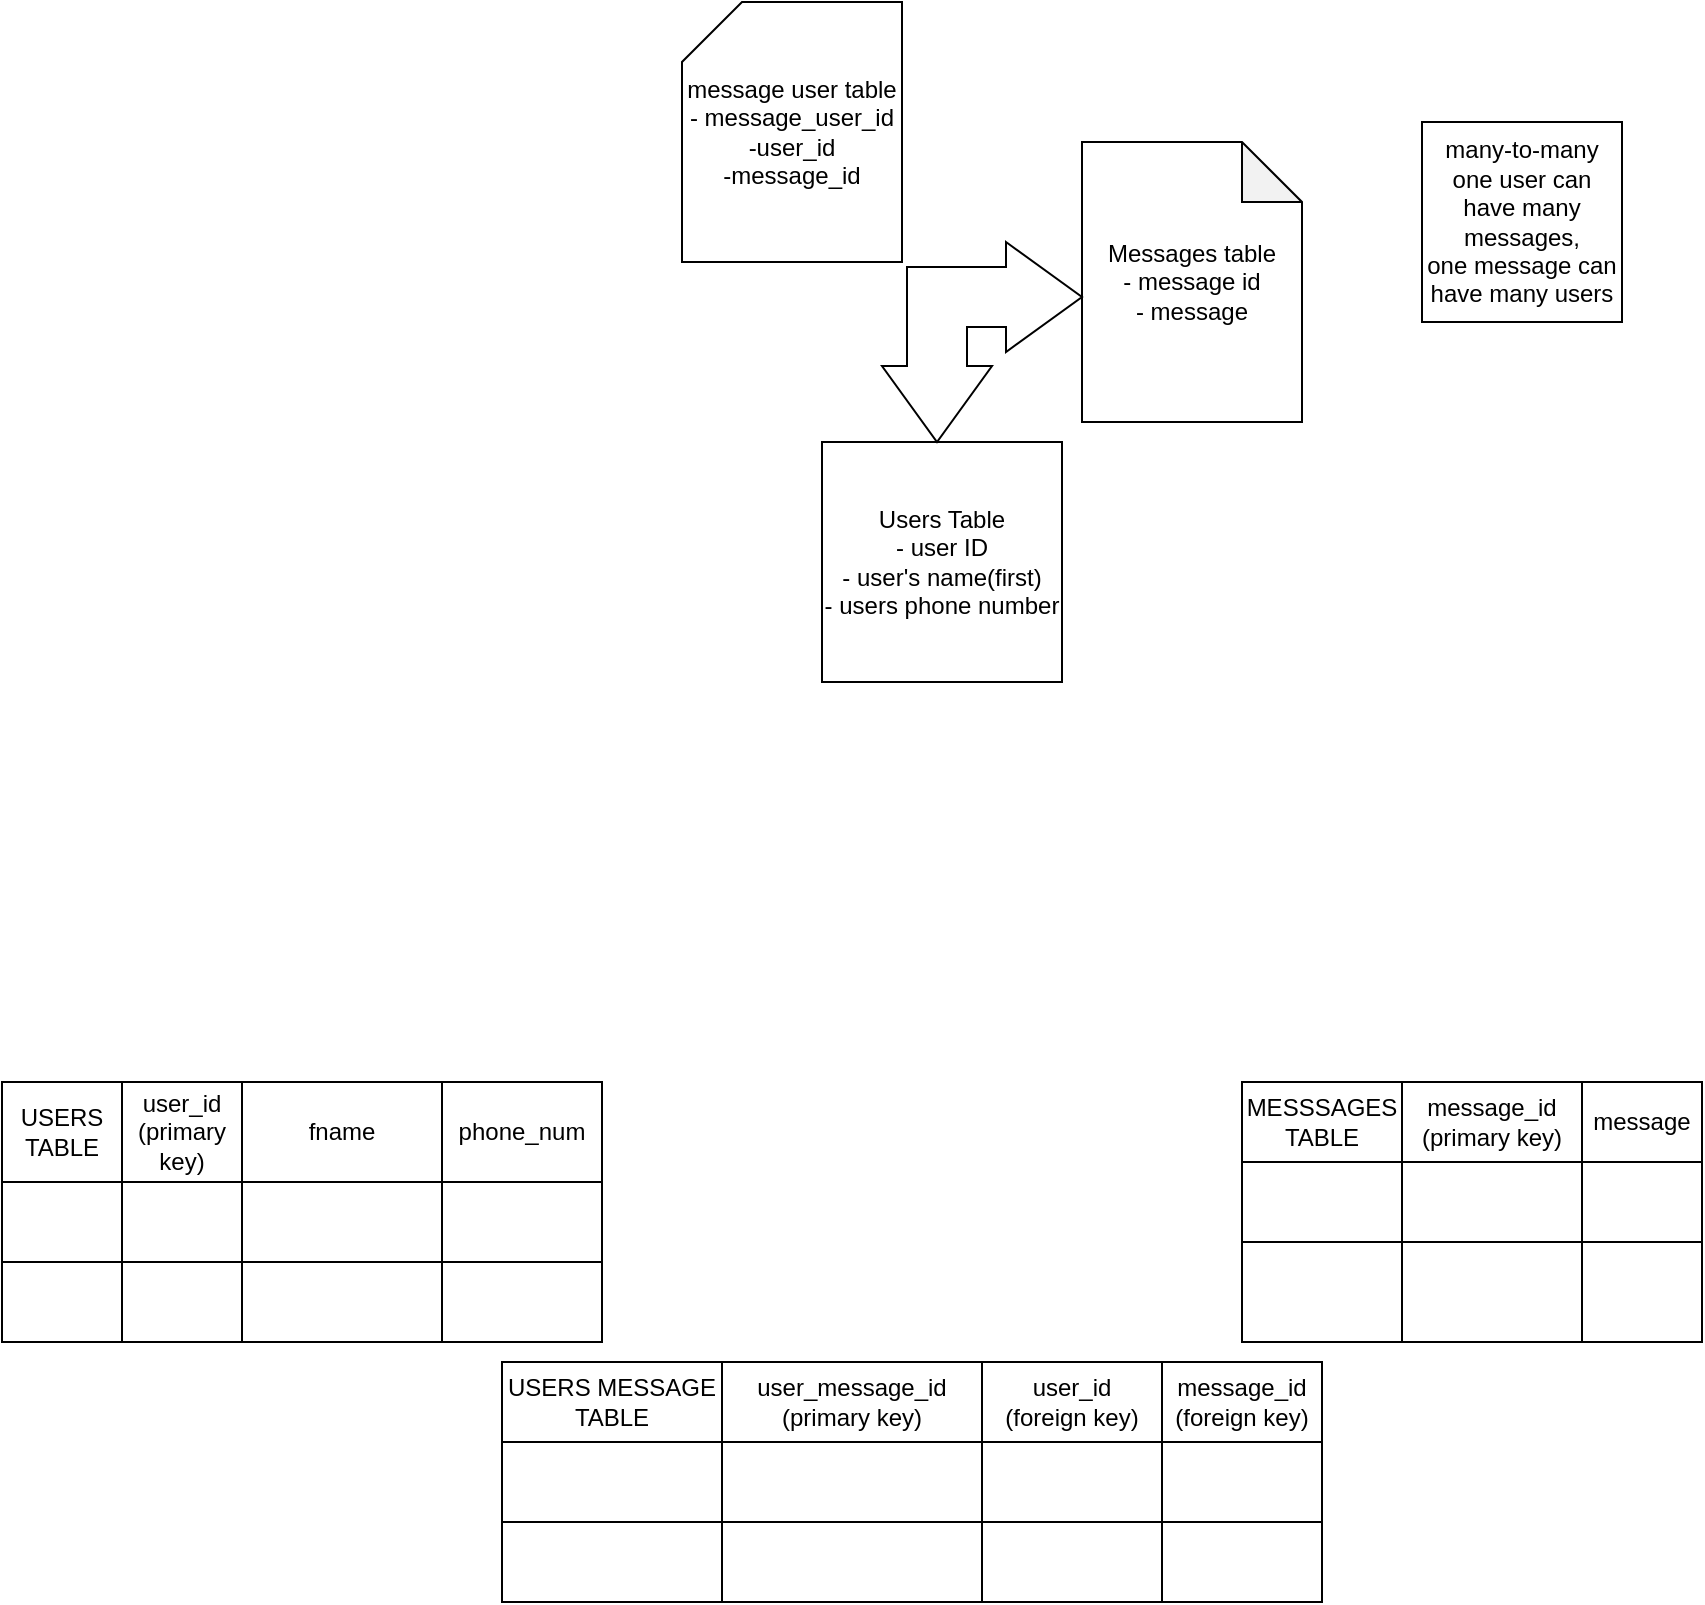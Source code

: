 <mxfile version="13.7.7" type="github">
  <diagram id="KNriQeZR3AUl86Truulk" name="Page-1">
    <mxGraphModel dx="848" dy="528" grid="1" gridSize="10" guides="1" tooltips="1" connect="1" arrows="1" fold="1" page="1" pageScale="1" pageWidth="850" pageHeight="1100" math="0" shadow="0">
      <root>
        <mxCell id="0" />
        <mxCell id="1" parent="0" />
        <mxCell id="3yqHeedNnQY73m_kB09l-55" value="Users Table&lt;br&gt;- user ID&lt;br&gt;- user&#39;s name(first)&lt;br&gt;- users phone number" style="whiteSpace=wrap;html=1;aspect=fixed;" parent="1" vertex="1">
          <mxGeometry x="410" y="230" width="120" height="120" as="geometry" />
        </mxCell>
        <mxCell id="3yqHeedNnQY73m_kB09l-56" value="Messages table&lt;br&gt;- message id&lt;br&gt;- message&lt;br&gt;" style="shape=note;whiteSpace=wrap;html=1;backgroundOutline=1;darkOpacity=0.05;" parent="1" vertex="1">
          <mxGeometry x="540" y="80" width="110" height="140" as="geometry" />
        </mxCell>
        <mxCell id="3yqHeedNnQY73m_kB09l-57" value="many-to-many&lt;br&gt;one user can have many messages,&lt;br&gt;one message can have many users" style="whiteSpace=wrap;html=1;aspect=fixed;" parent="1" vertex="1">
          <mxGeometry x="710" y="70" width="100" height="100" as="geometry" />
        </mxCell>
        <mxCell id="3yqHeedNnQY73m_kB09l-59" value="message user table&lt;br&gt;- message_user_id&lt;br&gt;-user_id&lt;br&gt;-message_id" style="shape=card;whiteSpace=wrap;html=1;" parent="1" vertex="1">
          <mxGeometry x="340" y="10" width="110" height="130" as="geometry" />
        </mxCell>
        <mxCell id="3yqHeedNnQY73m_kB09l-61" value="" style="shape=table;html=1;whiteSpace=wrap;startSize=0;container=1;collapsible=0;childLayout=tableLayout;" parent="1" vertex="1">
          <mxGeometry y="550" width="300" height="130" as="geometry" />
        </mxCell>
        <mxCell id="3yqHeedNnQY73m_kB09l-62" value="" style="shape=partialRectangle;html=1;whiteSpace=wrap;collapsible=0;dropTarget=0;pointerEvents=0;fillColor=none;top=0;left=0;bottom=0;right=0;points=[[0,0.5],[1,0.5]];portConstraint=eastwest;" parent="3yqHeedNnQY73m_kB09l-61" vertex="1">
          <mxGeometry width="300" height="50" as="geometry" />
        </mxCell>
        <mxCell id="3yqHeedNnQY73m_kB09l-63" value="USERS TABLE" style="shape=partialRectangle;html=1;whiteSpace=wrap;connectable=0;overflow=hidden;fillColor=none;top=0;left=0;bottom=0;right=0;" parent="3yqHeedNnQY73m_kB09l-62" vertex="1">
          <mxGeometry width="60" height="50" as="geometry" />
        </mxCell>
        <mxCell id="3yqHeedNnQY73m_kB09l-64" value="user_id (primary key)" style="shape=partialRectangle;html=1;whiteSpace=wrap;connectable=0;overflow=hidden;fillColor=none;top=0;left=0;bottom=0;right=0;" parent="3yqHeedNnQY73m_kB09l-62" vertex="1">
          <mxGeometry x="60" width="60" height="50" as="geometry" />
        </mxCell>
        <mxCell id="3yqHeedNnQY73m_kB09l-65" value="fname" style="shape=partialRectangle;html=1;whiteSpace=wrap;connectable=0;overflow=hidden;fillColor=none;top=0;left=0;bottom=0;right=0;" parent="3yqHeedNnQY73m_kB09l-62" vertex="1">
          <mxGeometry x="120" width="100" height="50" as="geometry" />
        </mxCell>
        <mxCell id="3yqHeedNnQY73m_kB09l-66" value="phone_num" style="shape=partialRectangle;html=1;whiteSpace=wrap;connectable=0;overflow=hidden;fillColor=none;top=0;left=0;bottom=0;right=0;" parent="3yqHeedNnQY73m_kB09l-62" vertex="1">
          <mxGeometry x="220" width="80" height="50" as="geometry" />
        </mxCell>
        <mxCell id="3yqHeedNnQY73m_kB09l-67" value="" style="shape=partialRectangle;html=1;whiteSpace=wrap;collapsible=0;dropTarget=0;pointerEvents=0;fillColor=none;top=0;left=0;bottom=0;right=0;points=[[0,0.5],[1,0.5]];portConstraint=eastwest;" parent="3yqHeedNnQY73m_kB09l-61" vertex="1">
          <mxGeometry y="50" width="300" height="40" as="geometry" />
        </mxCell>
        <mxCell id="3yqHeedNnQY73m_kB09l-68" value="" style="shape=partialRectangle;html=1;whiteSpace=wrap;connectable=0;overflow=hidden;fillColor=none;top=0;left=0;bottom=0;right=0;" parent="3yqHeedNnQY73m_kB09l-67" vertex="1">
          <mxGeometry width="60" height="40" as="geometry" />
        </mxCell>
        <mxCell id="3yqHeedNnQY73m_kB09l-69" value="" style="shape=partialRectangle;html=1;whiteSpace=wrap;connectable=0;overflow=hidden;fillColor=none;top=0;left=0;bottom=0;right=0;" parent="3yqHeedNnQY73m_kB09l-67" vertex="1">
          <mxGeometry x="60" width="60" height="40" as="geometry" />
        </mxCell>
        <mxCell id="3yqHeedNnQY73m_kB09l-70" value="" style="shape=partialRectangle;html=1;whiteSpace=wrap;connectable=0;overflow=hidden;fillColor=none;top=0;left=0;bottom=0;right=0;" parent="3yqHeedNnQY73m_kB09l-67" vertex="1">
          <mxGeometry x="120" width="100" height="40" as="geometry" />
        </mxCell>
        <mxCell id="3yqHeedNnQY73m_kB09l-71" value="" style="shape=partialRectangle;html=1;whiteSpace=wrap;connectable=0;overflow=hidden;fillColor=none;top=0;left=0;bottom=0;right=0;" parent="3yqHeedNnQY73m_kB09l-67" vertex="1">
          <mxGeometry x="220" width="80" height="40" as="geometry" />
        </mxCell>
        <mxCell id="3yqHeedNnQY73m_kB09l-85" style="shape=partialRectangle;html=1;whiteSpace=wrap;collapsible=0;dropTarget=0;pointerEvents=0;fillColor=none;top=0;left=0;bottom=0;right=0;points=[[0,0.5],[1,0.5]];portConstraint=eastwest;" parent="3yqHeedNnQY73m_kB09l-61" vertex="1">
          <mxGeometry y="90" width="300" height="40" as="geometry" />
        </mxCell>
        <mxCell id="3yqHeedNnQY73m_kB09l-86" style="shape=partialRectangle;html=1;whiteSpace=wrap;connectable=0;overflow=hidden;fillColor=none;top=0;left=0;bottom=0;right=0;" parent="3yqHeedNnQY73m_kB09l-85" vertex="1">
          <mxGeometry width="60" height="40" as="geometry" />
        </mxCell>
        <mxCell id="3yqHeedNnQY73m_kB09l-87" style="shape=partialRectangle;html=1;whiteSpace=wrap;connectable=0;overflow=hidden;fillColor=none;top=0;left=0;bottom=0;right=0;" parent="3yqHeedNnQY73m_kB09l-85" vertex="1">
          <mxGeometry x="60" width="60" height="40" as="geometry" />
        </mxCell>
        <mxCell id="3yqHeedNnQY73m_kB09l-88" style="shape=partialRectangle;html=1;whiteSpace=wrap;connectable=0;overflow=hidden;fillColor=none;top=0;left=0;bottom=0;right=0;" parent="3yqHeedNnQY73m_kB09l-85" vertex="1">
          <mxGeometry x="120" width="100" height="40" as="geometry" />
        </mxCell>
        <mxCell id="3yqHeedNnQY73m_kB09l-89" style="shape=partialRectangle;html=1;whiteSpace=wrap;connectable=0;overflow=hidden;fillColor=none;top=0;left=0;bottom=0;right=0;" parent="3yqHeedNnQY73m_kB09l-85" vertex="1">
          <mxGeometry x="220" width="80" height="40" as="geometry" />
        </mxCell>
        <mxCell id="3yqHeedNnQY73m_kB09l-72" value="" style="shape=table;html=1;whiteSpace=wrap;startSize=0;container=1;collapsible=0;childLayout=tableLayout;" parent="1" vertex="1">
          <mxGeometry x="620" y="550" width="230" height="130" as="geometry" />
        </mxCell>
        <mxCell id="3yqHeedNnQY73m_kB09l-73" value="" style="shape=partialRectangle;html=1;whiteSpace=wrap;collapsible=0;dropTarget=0;pointerEvents=0;fillColor=none;top=0;left=0;bottom=0;right=0;points=[[0,0.5],[1,0.5]];portConstraint=eastwest;" parent="3yqHeedNnQY73m_kB09l-72" vertex="1">
          <mxGeometry width="230" height="40" as="geometry" />
        </mxCell>
        <mxCell id="3yqHeedNnQY73m_kB09l-74" value="MESSSAGES TABLE" style="shape=partialRectangle;html=1;whiteSpace=wrap;connectable=0;overflow=hidden;fillColor=none;top=0;left=0;bottom=0;right=0;" parent="3yqHeedNnQY73m_kB09l-73" vertex="1">
          <mxGeometry width="80" height="40" as="geometry" />
        </mxCell>
        <mxCell id="3yqHeedNnQY73m_kB09l-75" value="message_id (primary key)" style="shape=partialRectangle;html=1;whiteSpace=wrap;connectable=0;overflow=hidden;fillColor=none;top=0;left=0;bottom=0;right=0;" parent="3yqHeedNnQY73m_kB09l-73" vertex="1">
          <mxGeometry x="80" width="90" height="40" as="geometry" />
        </mxCell>
        <mxCell id="3yqHeedNnQY73m_kB09l-76" value="message" style="shape=partialRectangle;html=1;whiteSpace=wrap;connectable=0;overflow=hidden;fillColor=none;top=0;left=0;bottom=0;right=0;" parent="3yqHeedNnQY73m_kB09l-73" vertex="1">
          <mxGeometry x="170" width="60" height="40" as="geometry" />
        </mxCell>
        <mxCell id="3yqHeedNnQY73m_kB09l-77" value="" style="shape=partialRectangle;html=1;whiteSpace=wrap;collapsible=0;dropTarget=0;pointerEvents=0;fillColor=none;top=0;left=0;bottom=0;right=0;points=[[0,0.5],[1,0.5]];portConstraint=eastwest;" parent="3yqHeedNnQY73m_kB09l-72" vertex="1">
          <mxGeometry y="40" width="230" height="40" as="geometry" />
        </mxCell>
        <mxCell id="3yqHeedNnQY73m_kB09l-78" value="" style="shape=partialRectangle;html=1;whiteSpace=wrap;connectable=0;overflow=hidden;fillColor=none;top=0;left=0;bottom=0;right=0;" parent="3yqHeedNnQY73m_kB09l-77" vertex="1">
          <mxGeometry width="80" height="40" as="geometry" />
        </mxCell>
        <mxCell id="3yqHeedNnQY73m_kB09l-79" value="" style="shape=partialRectangle;html=1;whiteSpace=wrap;connectable=0;overflow=hidden;fillColor=none;top=0;left=0;bottom=0;right=0;" parent="3yqHeedNnQY73m_kB09l-77" vertex="1">
          <mxGeometry x="80" width="90" height="40" as="geometry" />
        </mxCell>
        <mxCell id="3yqHeedNnQY73m_kB09l-80" value="" style="shape=partialRectangle;html=1;whiteSpace=wrap;connectable=0;overflow=hidden;fillColor=none;top=0;left=0;bottom=0;right=0;" parent="3yqHeedNnQY73m_kB09l-77" vertex="1">
          <mxGeometry x="170" width="60" height="40" as="geometry" />
        </mxCell>
        <mxCell id="3yqHeedNnQY73m_kB09l-81" value="" style="shape=partialRectangle;html=1;whiteSpace=wrap;collapsible=0;dropTarget=0;pointerEvents=0;fillColor=none;top=0;left=0;bottom=0;right=0;points=[[0,0.5],[1,0.5]];portConstraint=eastwest;" parent="3yqHeedNnQY73m_kB09l-72" vertex="1">
          <mxGeometry y="80" width="230" height="50" as="geometry" />
        </mxCell>
        <mxCell id="3yqHeedNnQY73m_kB09l-82" value="" style="shape=partialRectangle;html=1;whiteSpace=wrap;connectable=0;overflow=hidden;fillColor=none;top=0;left=0;bottom=0;right=0;" parent="3yqHeedNnQY73m_kB09l-81" vertex="1">
          <mxGeometry width="80" height="50" as="geometry" />
        </mxCell>
        <mxCell id="3yqHeedNnQY73m_kB09l-83" value="" style="shape=partialRectangle;html=1;whiteSpace=wrap;connectable=0;overflow=hidden;fillColor=none;top=0;left=0;bottom=0;right=0;" parent="3yqHeedNnQY73m_kB09l-81" vertex="1">
          <mxGeometry x="80" width="90" height="50" as="geometry" />
        </mxCell>
        <mxCell id="3yqHeedNnQY73m_kB09l-84" value="" style="shape=partialRectangle;html=1;whiteSpace=wrap;connectable=0;overflow=hidden;fillColor=none;top=0;left=0;bottom=0;right=0;" parent="3yqHeedNnQY73m_kB09l-81" vertex="1">
          <mxGeometry x="170" width="60" height="50" as="geometry" />
        </mxCell>
        <mxCell id="3yqHeedNnQY73m_kB09l-109" value="" style="shape=table;html=1;whiteSpace=wrap;startSize=0;container=1;collapsible=0;childLayout=tableLayout;" parent="1" vertex="1">
          <mxGeometry x="250" y="690" width="410" height="120" as="geometry" />
        </mxCell>
        <mxCell id="3yqHeedNnQY73m_kB09l-110" value="" style="shape=partialRectangle;html=1;whiteSpace=wrap;collapsible=0;dropTarget=0;pointerEvents=0;fillColor=none;top=0;left=0;bottom=0;right=0;points=[[0,0.5],[1,0.5]];portConstraint=eastwest;" parent="3yqHeedNnQY73m_kB09l-109" vertex="1">
          <mxGeometry width="410" height="40" as="geometry" />
        </mxCell>
        <mxCell id="3yqHeedNnQY73m_kB09l-111" value="USERS MESSAGE TABLE" style="shape=partialRectangle;html=1;whiteSpace=wrap;connectable=0;overflow=hidden;fillColor=none;top=0;left=0;bottom=0;right=0;" parent="3yqHeedNnQY73m_kB09l-110" vertex="1">
          <mxGeometry width="110" height="40" as="geometry" />
        </mxCell>
        <mxCell id="3yqHeedNnQY73m_kB09l-112" value="user_message_id (primary key)" style="shape=partialRectangle;html=1;whiteSpace=wrap;connectable=0;overflow=hidden;fillColor=none;top=0;left=0;bottom=0;right=0;" parent="3yqHeedNnQY73m_kB09l-110" vertex="1">
          <mxGeometry x="110" width="130" height="40" as="geometry" />
        </mxCell>
        <mxCell id="3yqHeedNnQY73m_kB09l-113" value="user_id &lt;br&gt;(foreign key)" style="shape=partialRectangle;html=1;whiteSpace=wrap;connectable=0;overflow=hidden;fillColor=none;top=0;left=0;bottom=0;right=0;" parent="3yqHeedNnQY73m_kB09l-110" vertex="1">
          <mxGeometry x="240" width="90" height="40" as="geometry" />
        </mxCell>
        <mxCell id="3yqHeedNnQY73m_kB09l-114" value="message_id (foreign key)" style="shape=partialRectangle;html=1;whiteSpace=wrap;connectable=0;overflow=hidden;fillColor=none;top=0;left=0;bottom=0;right=0;" parent="3yqHeedNnQY73m_kB09l-110" vertex="1">
          <mxGeometry x="330" width="80" height="40" as="geometry" />
        </mxCell>
        <mxCell id="3yqHeedNnQY73m_kB09l-115" value="" style="shape=partialRectangle;html=1;whiteSpace=wrap;collapsible=0;dropTarget=0;pointerEvents=0;fillColor=none;top=0;left=0;bottom=0;right=0;points=[[0,0.5],[1,0.5]];portConstraint=eastwest;" parent="3yqHeedNnQY73m_kB09l-109" vertex="1">
          <mxGeometry y="40" width="410" height="40" as="geometry" />
        </mxCell>
        <mxCell id="3yqHeedNnQY73m_kB09l-116" value="" style="shape=partialRectangle;html=1;whiteSpace=wrap;connectable=0;overflow=hidden;fillColor=none;top=0;left=0;bottom=0;right=0;" parent="3yqHeedNnQY73m_kB09l-115" vertex="1">
          <mxGeometry width="110" height="40" as="geometry" />
        </mxCell>
        <mxCell id="3yqHeedNnQY73m_kB09l-117" value="" style="shape=partialRectangle;html=1;whiteSpace=wrap;connectable=0;overflow=hidden;fillColor=none;top=0;left=0;bottom=0;right=0;" parent="3yqHeedNnQY73m_kB09l-115" vertex="1">
          <mxGeometry x="110" width="130" height="40" as="geometry" />
        </mxCell>
        <mxCell id="3yqHeedNnQY73m_kB09l-118" value="" style="shape=partialRectangle;html=1;whiteSpace=wrap;connectable=0;overflow=hidden;fillColor=none;top=0;left=0;bottom=0;right=0;" parent="3yqHeedNnQY73m_kB09l-115" vertex="1">
          <mxGeometry x="240" width="90" height="40" as="geometry" />
        </mxCell>
        <mxCell id="3yqHeedNnQY73m_kB09l-119" value="" style="shape=partialRectangle;html=1;whiteSpace=wrap;connectable=0;overflow=hidden;fillColor=none;top=0;left=0;bottom=0;right=0;" parent="3yqHeedNnQY73m_kB09l-115" vertex="1">
          <mxGeometry x="330" width="80" height="40" as="geometry" />
        </mxCell>
        <mxCell id="3yqHeedNnQY73m_kB09l-120" value="" style="shape=partialRectangle;html=1;whiteSpace=wrap;collapsible=0;dropTarget=0;pointerEvents=0;fillColor=none;top=0;left=0;bottom=0;right=0;points=[[0,0.5],[1,0.5]];portConstraint=eastwest;" parent="3yqHeedNnQY73m_kB09l-109" vertex="1">
          <mxGeometry y="80" width="410" height="40" as="geometry" />
        </mxCell>
        <mxCell id="3yqHeedNnQY73m_kB09l-121" value="" style="shape=partialRectangle;html=1;whiteSpace=wrap;connectable=0;overflow=hidden;fillColor=none;top=0;left=0;bottom=0;right=0;" parent="3yqHeedNnQY73m_kB09l-120" vertex="1">
          <mxGeometry width="110" height="40" as="geometry" />
        </mxCell>
        <mxCell id="3yqHeedNnQY73m_kB09l-122" value="" style="shape=partialRectangle;html=1;whiteSpace=wrap;connectable=0;overflow=hidden;fillColor=none;top=0;left=0;bottom=0;right=0;" parent="3yqHeedNnQY73m_kB09l-120" vertex="1">
          <mxGeometry x="110" width="130" height="40" as="geometry" />
        </mxCell>
        <mxCell id="3yqHeedNnQY73m_kB09l-123" value="" style="shape=partialRectangle;html=1;whiteSpace=wrap;connectable=0;overflow=hidden;fillColor=none;top=0;left=0;bottom=0;right=0;" parent="3yqHeedNnQY73m_kB09l-120" vertex="1">
          <mxGeometry x="240" width="90" height="40" as="geometry" />
        </mxCell>
        <mxCell id="3yqHeedNnQY73m_kB09l-124" value="" style="shape=partialRectangle;html=1;whiteSpace=wrap;connectable=0;overflow=hidden;fillColor=none;top=0;left=0;bottom=0;right=0;" parent="3yqHeedNnQY73m_kB09l-120" vertex="1">
          <mxGeometry x="330" width="80" height="40" as="geometry" />
        </mxCell>
        <mxCell id="kDKCOrgPohHpzEj4H4_f-2" value="" style="html=1;shadow=0;dashed=0;align=center;verticalAlign=middle;shape=mxgraph.arrows2.bendDoubleArrow;dy=15;dx=38;arrowHead=55;rounded=0;" vertex="1" parent="1">
          <mxGeometry x="440" y="130" width="100" height="100" as="geometry" />
        </mxCell>
      </root>
    </mxGraphModel>
  </diagram>
</mxfile>
